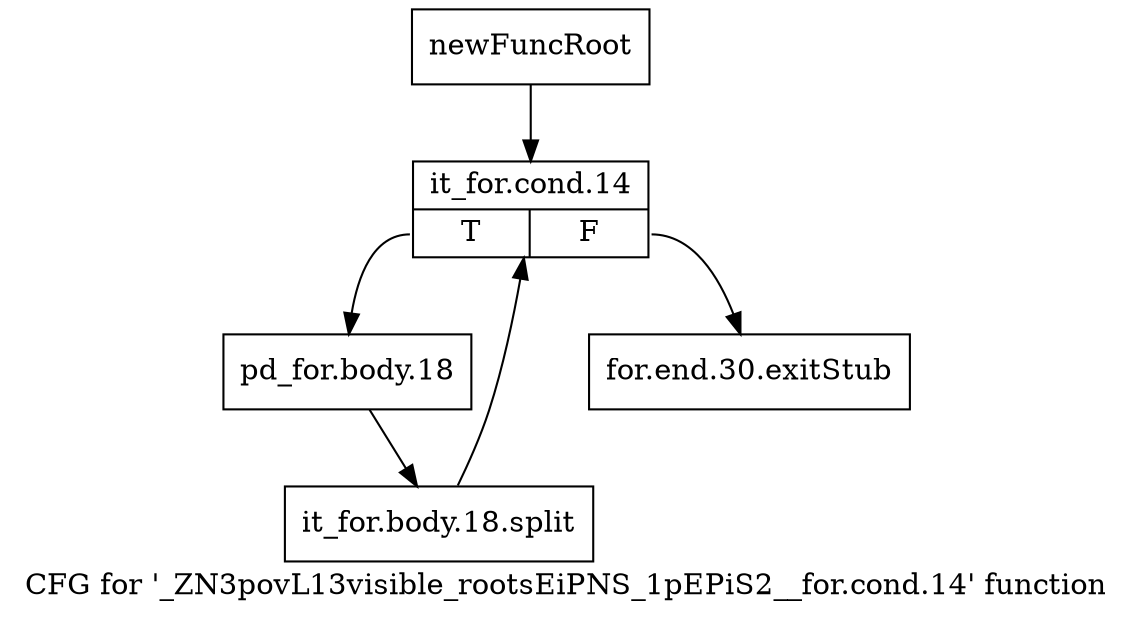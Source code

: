 digraph "CFG for '_ZN3povL13visible_rootsEiPNS_1pEPiS2__for.cond.14' function" {
	label="CFG for '_ZN3povL13visible_rootsEiPNS_1pEPiS2__for.cond.14' function";

	Node0x2a4a6a0 [shape=record,label="{newFuncRoot}"];
	Node0x2a4a6a0 -> Node0x2a4a740;
	Node0x2a4a6f0 [shape=record,label="{for.end.30.exitStub}"];
	Node0x2a4a740 [shape=record,label="{it_for.cond.14|{<s0>T|<s1>F}}"];
	Node0x2a4a740:s0 -> Node0x2a4a790;
	Node0x2a4a740:s1 -> Node0x2a4a6f0;
	Node0x2a4a790 [shape=record,label="{pd_for.body.18}"];
	Node0x2a4a790 -> Node0x390d020;
	Node0x390d020 [shape=record,label="{it_for.body.18.split}"];
	Node0x390d020 -> Node0x2a4a740;
}
